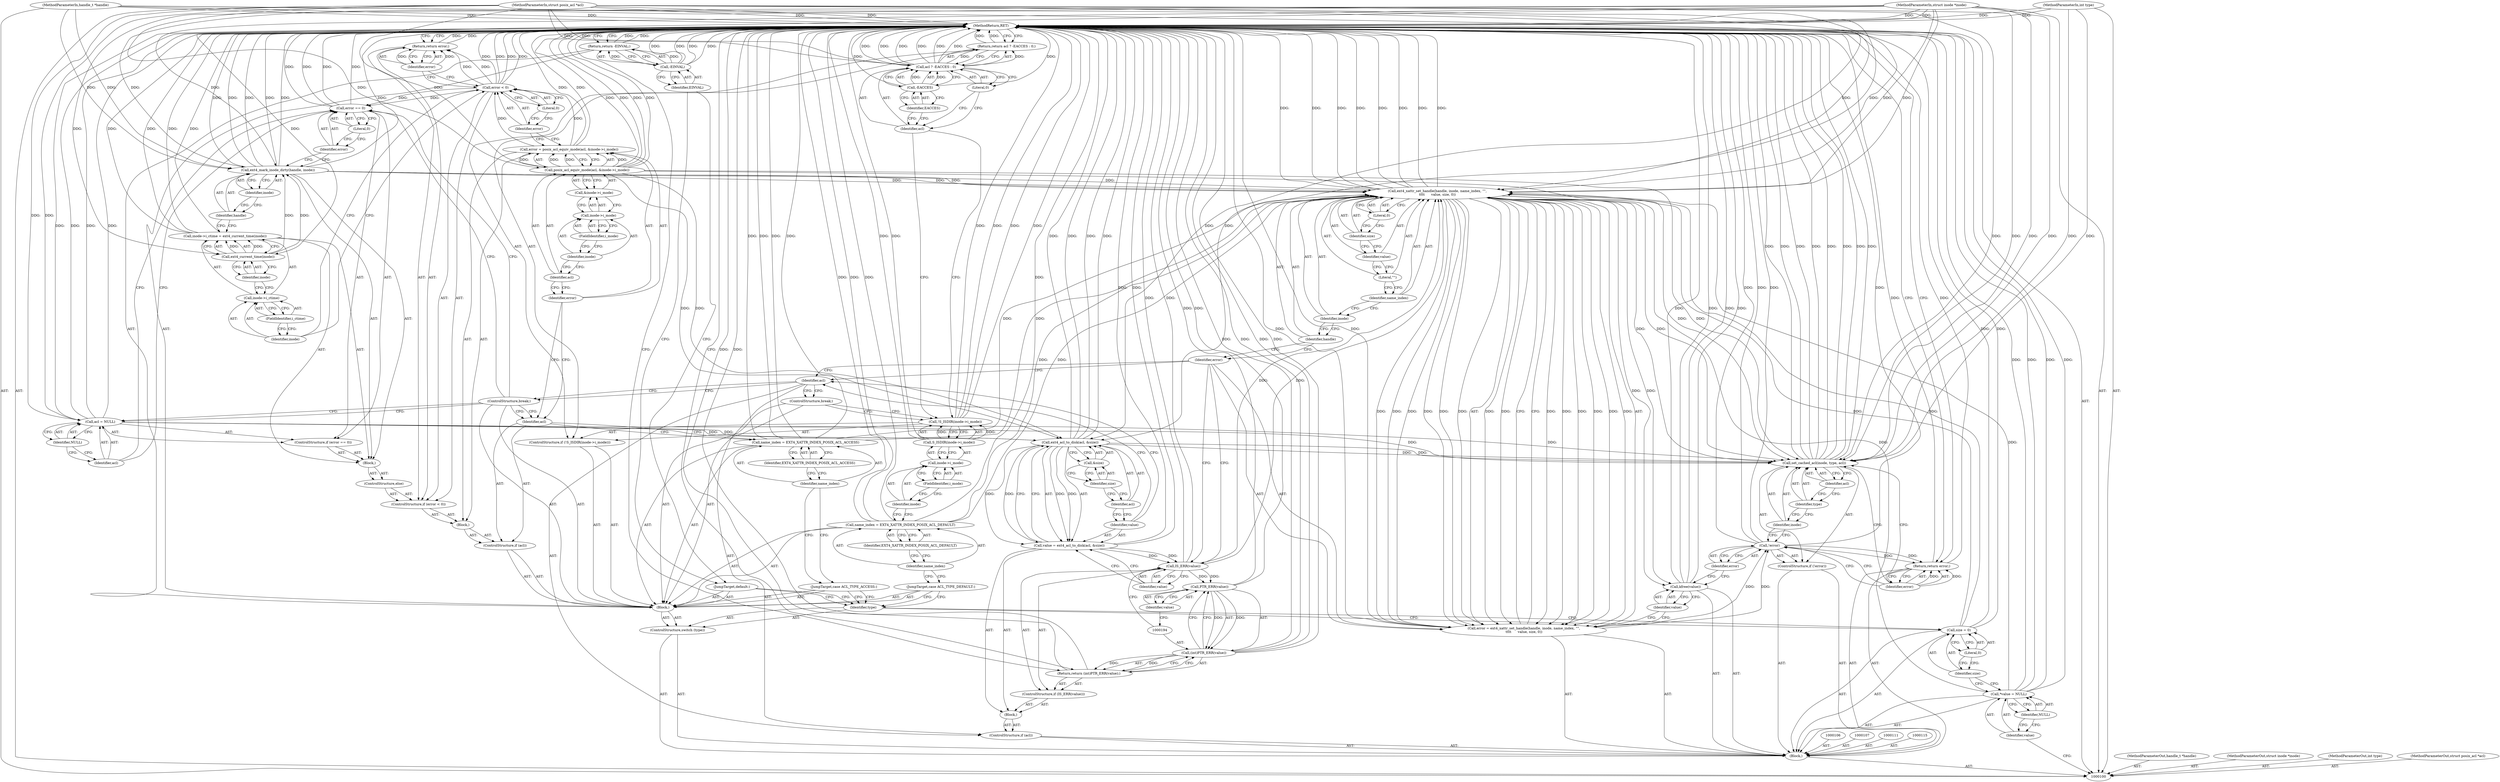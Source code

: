 digraph "1_linux_073931017b49d9458aa351605b43a7e34598caef_3" {
"1000218" [label="(MethodReturn,RET)"];
"1000101" [label="(MethodParameterIn,handle_t *handle)"];
"1000323" [label="(MethodParameterOut,handle_t *handle)"];
"1000102" [label="(MethodParameterIn,struct inode *inode)"];
"1000324" [label="(MethodParameterOut,struct inode *inode)"];
"1000103" [label="(MethodParameterIn,int type)"];
"1000325" [label="(MethodParameterOut,int type)"];
"1000119" [label="(JumpTarget,case ACL_TYPE_ACCESS:)"];
"1000122" [label="(Identifier,EXT4_XATTR_INDEX_POSIX_ACL_ACCESS)"];
"1000120" [label="(Call,name_index = EXT4_XATTR_INDEX_POSIX_ACL_ACCESS)"];
"1000121" [label="(Identifier,name_index)"];
"1000125" [label="(Block,)"];
"1000123" [label="(ControlStructure,if (acl))"];
"1000124" [label="(Identifier,acl)"];
"1000128" [label="(Call,posix_acl_equiv_mode(acl, &inode->i_mode))"];
"1000126" [label="(Call,error = posix_acl_equiv_mode(acl, &inode->i_mode))"];
"1000127" [label="(Identifier,error)"];
"1000129" [label="(Identifier,acl)"];
"1000130" [label="(Call,&inode->i_mode)"];
"1000131" [label="(Call,inode->i_mode)"];
"1000132" [label="(Identifier,inode)"];
"1000133" [label="(FieldIdentifier,i_mode)"];
"1000137" [label="(Literal,0)"];
"1000134" [label="(ControlStructure,if (error < 0))"];
"1000135" [label="(Call,error < 0)"];
"1000136" [label="(Identifier,error)"];
"1000139" [label="(Identifier,error)"];
"1000138" [label="(Return,return error;)"];
"1000140" [label="(ControlStructure,else)"];
"1000141" [label="(Block,)"];
"1000145" [label="(FieldIdentifier,i_ctime)"];
"1000146" [label="(Call,ext4_current_time(inode))"];
"1000147" [label="(Identifier,inode)"];
"1000142" [label="(Call,inode->i_ctime = ext4_current_time(inode))"];
"1000143" [label="(Call,inode->i_ctime)"];
"1000144" [label="(Identifier,inode)"];
"1000149" [label="(Identifier,handle)"];
"1000150" [label="(Identifier,inode)"];
"1000148" [label="(Call,ext4_mark_inode_dirty(handle, inode))"];
"1000154" [label="(Literal,0)"];
"1000151" [label="(ControlStructure,if (error == 0))"];
"1000152" [label="(Call,error == 0)"];
"1000153" [label="(Identifier,error)"];
"1000104" [label="(MethodParameterIn,struct posix_acl *acl)"];
"1000326" [label="(MethodParameterOut,struct posix_acl *acl)"];
"1000157" [label="(Identifier,NULL)"];
"1000155" [label="(Call,acl = NULL)"];
"1000156" [label="(Identifier,acl)"];
"1000158" [label="(ControlStructure,break;)"];
"1000159" [label="(JumpTarget,case ACL_TYPE_DEFAULT:)"];
"1000162" [label="(Identifier,EXT4_XATTR_INDEX_POSIX_ACL_DEFAULT)"];
"1000160" [label="(Call,name_index = EXT4_XATTR_INDEX_POSIX_ACL_DEFAULT)"];
"1000161" [label="(Identifier,name_index)"];
"1000166" [label="(Call,inode->i_mode)"];
"1000167" [label="(Identifier,inode)"];
"1000163" [label="(ControlStructure,if (!S_ISDIR(inode->i_mode)))"];
"1000168" [label="(FieldIdentifier,i_mode)"];
"1000164" [label="(Call,!S_ISDIR(inode->i_mode))"];
"1000165" [label="(Call,S_ISDIR(inode->i_mode))"];
"1000170" [label="(Call,acl ? -EACCES : 0)"];
"1000171" [label="(Identifier,acl)"];
"1000172" [label="(Call,-EACCES)"];
"1000173" [label="(Identifier,EACCES)"];
"1000174" [label="(Literal,0)"];
"1000169" [label="(Return,return acl ? -EACCES : 0;)"];
"1000175" [label="(ControlStructure,break;)"];
"1000105" [label="(Block,)"];
"1000176" [label="(JumpTarget,default:)"];
"1000179" [label="(Identifier,EINVAL)"];
"1000177" [label="(Return,return -EINVAL;)"];
"1000178" [label="(Call,-EINVAL)"];
"1000180" [label="(ControlStructure,if (acl))"];
"1000182" [label="(Block,)"];
"1000181" [label="(Identifier,acl)"];
"1000185" [label="(Call,ext4_acl_to_disk(acl, &size))"];
"1000183" [label="(Call,value = ext4_acl_to_disk(acl, &size))"];
"1000184" [label="(Identifier,value)"];
"1000186" [label="(Identifier,acl)"];
"1000187" [label="(Call,&size)"];
"1000188" [label="(Identifier,size)"];
"1000191" [label="(Identifier,value)"];
"1000189" [label="(ControlStructure,if (IS_ERR(value)))"];
"1000190" [label="(Call,IS_ERR(value))"];
"1000193" [label="(Call,(int)PTR_ERR(value))"];
"1000195" [label="(Call,PTR_ERR(value))"];
"1000196" [label="(Identifier,value)"];
"1000192" [label="(Return,return (int)PTR_ERR(value);)"];
"1000197" [label="(Call,error = ext4_xattr_set_handle(handle, inode, name_index, \"\",\n\t\t\t\t      value, size, 0))"];
"1000198" [label="(Identifier,error)"];
"1000200" [label="(Identifier,handle)"];
"1000201" [label="(Identifier,inode)"];
"1000202" [label="(Identifier,name_index)"];
"1000203" [label="(Literal,\"\")"];
"1000199" [label="(Call,ext4_xattr_set_handle(handle, inode, name_index, \"\",\n\t\t\t\t      value, size, 0))"];
"1000204" [label="(Identifier,value)"];
"1000205" [label="(Identifier,size)"];
"1000206" [label="(Literal,0)"];
"1000207" [label="(Call,kfree(value))"];
"1000208" [label="(Identifier,value)"];
"1000209" [label="(ControlStructure,if (!error))"];
"1000210" [label="(Call,!error)"];
"1000211" [label="(Identifier,error)"];
"1000213" [label="(Identifier,inode)"];
"1000212" [label="(Call,set_cached_acl(inode, type, acl))"];
"1000214" [label="(Identifier,type)"];
"1000215" [label="(Identifier,acl)"];
"1000216" [label="(Return,return error;)"];
"1000217" [label="(Identifier,error)"];
"1000110" [label="(Identifier,NULL)"];
"1000108" [label="(Call,*value = NULL)"];
"1000109" [label="(Identifier,value)"];
"1000114" [label="(Literal,0)"];
"1000112" [label="(Call,size = 0)"];
"1000113" [label="(Identifier,size)"];
"1000116" [label="(ControlStructure,switch (type))"];
"1000118" [label="(Block,)"];
"1000117" [label="(Identifier,type)"];
"1000218" -> "1000100"  [label="AST: "];
"1000218" -> "1000138"  [label="CFG: "];
"1000218" -> "1000169"  [label="CFG: "];
"1000218" -> "1000177"  [label="CFG: "];
"1000218" -> "1000192"  [label="CFG: "];
"1000218" -> "1000216"  [label="CFG: "];
"1000178" -> "1000218"  [label="DDG: "];
"1000178" -> "1000218"  [label="DDG: "];
"1000199" -> "1000218"  [label="DDG: "];
"1000199" -> "1000218"  [label="DDG: "];
"1000199" -> "1000218"  [label="DDG: "];
"1000199" -> "1000218"  [label="DDG: "];
"1000183" -> "1000218"  [label="DDG: "];
"1000210" -> "1000218"  [label="DDG: "];
"1000210" -> "1000218"  [label="DDG: "];
"1000190" -> "1000218"  [label="DDG: "];
"1000120" -> "1000218"  [label="DDG: "];
"1000120" -> "1000218"  [label="DDG: "];
"1000212" -> "1000218"  [label="DDG: "];
"1000212" -> "1000218"  [label="DDG: "];
"1000212" -> "1000218"  [label="DDG: "];
"1000212" -> "1000218"  [label="DDG: "];
"1000108" -> "1000218"  [label="DDG: "];
"1000108" -> "1000218"  [label="DDG: "];
"1000128" -> "1000218"  [label="DDG: "];
"1000128" -> "1000218"  [label="DDG: "];
"1000164" -> "1000218"  [label="DDG: "];
"1000164" -> "1000218"  [label="DDG: "];
"1000185" -> "1000218"  [label="DDG: "];
"1000185" -> "1000218"  [label="DDG: "];
"1000170" -> "1000218"  [label="DDG: "];
"1000170" -> "1000218"  [label="DDG: "];
"1000170" -> "1000218"  [label="DDG: "];
"1000155" -> "1000218"  [label="DDG: "];
"1000155" -> "1000218"  [label="DDG: "];
"1000104" -> "1000218"  [label="DDG: "];
"1000165" -> "1000218"  [label="DDG: "];
"1000193" -> "1000218"  [label="DDG: "];
"1000193" -> "1000218"  [label="DDG: "];
"1000152" -> "1000218"  [label="DDG: "];
"1000152" -> "1000218"  [label="DDG: "];
"1000103" -> "1000218"  [label="DDG: "];
"1000207" -> "1000218"  [label="DDG: "];
"1000207" -> "1000218"  [label="DDG: "];
"1000148" -> "1000218"  [label="DDG: "];
"1000148" -> "1000218"  [label="DDG: "];
"1000148" -> "1000218"  [label="DDG: "];
"1000102" -> "1000218"  [label="DDG: "];
"1000197" -> "1000218"  [label="DDG: "];
"1000135" -> "1000218"  [label="DDG: "];
"1000135" -> "1000218"  [label="DDG: "];
"1000112" -> "1000218"  [label="DDG: "];
"1000101" -> "1000218"  [label="DDG: "];
"1000172" -> "1000218"  [label="DDG: "];
"1000142" -> "1000218"  [label="DDG: "];
"1000142" -> "1000218"  [label="DDG: "];
"1000126" -> "1000218"  [label="DDG: "];
"1000195" -> "1000218"  [label="DDG: "];
"1000160" -> "1000218"  [label="DDG: "];
"1000160" -> "1000218"  [label="DDG: "];
"1000216" -> "1000218"  [label="DDG: "];
"1000138" -> "1000218"  [label="DDG: "];
"1000177" -> "1000218"  [label="DDG: "];
"1000192" -> "1000218"  [label="DDG: "];
"1000169" -> "1000218"  [label="DDG: "];
"1000101" -> "1000100"  [label="AST: "];
"1000101" -> "1000218"  [label="DDG: "];
"1000101" -> "1000148"  [label="DDG: "];
"1000101" -> "1000199"  [label="DDG: "];
"1000323" -> "1000100"  [label="AST: "];
"1000102" -> "1000100"  [label="AST: "];
"1000102" -> "1000218"  [label="DDG: "];
"1000102" -> "1000146"  [label="DDG: "];
"1000102" -> "1000148"  [label="DDG: "];
"1000102" -> "1000199"  [label="DDG: "];
"1000102" -> "1000212"  [label="DDG: "];
"1000324" -> "1000100"  [label="AST: "];
"1000103" -> "1000100"  [label="AST: "];
"1000103" -> "1000218"  [label="DDG: "];
"1000103" -> "1000212"  [label="DDG: "];
"1000325" -> "1000100"  [label="AST: "];
"1000119" -> "1000118"  [label="AST: "];
"1000119" -> "1000117"  [label="CFG: "];
"1000121" -> "1000119"  [label="CFG: "];
"1000122" -> "1000120"  [label="AST: "];
"1000122" -> "1000121"  [label="CFG: "];
"1000120" -> "1000122"  [label="CFG: "];
"1000120" -> "1000118"  [label="AST: "];
"1000120" -> "1000122"  [label="CFG: "];
"1000121" -> "1000120"  [label="AST: "];
"1000122" -> "1000120"  [label="AST: "];
"1000124" -> "1000120"  [label="CFG: "];
"1000120" -> "1000218"  [label="DDG: "];
"1000120" -> "1000218"  [label="DDG: "];
"1000120" -> "1000199"  [label="DDG: "];
"1000121" -> "1000120"  [label="AST: "];
"1000121" -> "1000119"  [label="CFG: "];
"1000122" -> "1000121"  [label="CFG: "];
"1000125" -> "1000123"  [label="AST: "];
"1000126" -> "1000125"  [label="AST: "];
"1000134" -> "1000125"  [label="AST: "];
"1000123" -> "1000118"  [label="AST: "];
"1000124" -> "1000123"  [label="AST: "];
"1000125" -> "1000123"  [label="AST: "];
"1000124" -> "1000123"  [label="AST: "];
"1000124" -> "1000120"  [label="CFG: "];
"1000127" -> "1000124"  [label="CFG: "];
"1000158" -> "1000124"  [label="CFG: "];
"1000128" -> "1000126"  [label="AST: "];
"1000128" -> "1000130"  [label="CFG: "];
"1000129" -> "1000128"  [label="AST: "];
"1000130" -> "1000128"  [label="AST: "];
"1000126" -> "1000128"  [label="CFG: "];
"1000128" -> "1000218"  [label="DDG: "];
"1000128" -> "1000218"  [label="DDG: "];
"1000128" -> "1000126"  [label="DDG: "];
"1000128" -> "1000126"  [label="DDG: "];
"1000104" -> "1000128"  [label="DDG: "];
"1000128" -> "1000185"  [label="DDG: "];
"1000128" -> "1000212"  [label="DDG: "];
"1000126" -> "1000125"  [label="AST: "];
"1000126" -> "1000128"  [label="CFG: "];
"1000127" -> "1000126"  [label="AST: "];
"1000128" -> "1000126"  [label="AST: "];
"1000136" -> "1000126"  [label="CFG: "];
"1000126" -> "1000218"  [label="DDG: "];
"1000128" -> "1000126"  [label="DDG: "];
"1000128" -> "1000126"  [label="DDG: "];
"1000126" -> "1000135"  [label="DDG: "];
"1000127" -> "1000126"  [label="AST: "];
"1000127" -> "1000124"  [label="CFG: "];
"1000129" -> "1000127"  [label="CFG: "];
"1000129" -> "1000128"  [label="AST: "];
"1000129" -> "1000127"  [label="CFG: "];
"1000132" -> "1000129"  [label="CFG: "];
"1000130" -> "1000128"  [label="AST: "];
"1000130" -> "1000131"  [label="CFG: "];
"1000131" -> "1000130"  [label="AST: "];
"1000128" -> "1000130"  [label="CFG: "];
"1000131" -> "1000130"  [label="AST: "];
"1000131" -> "1000133"  [label="CFG: "];
"1000132" -> "1000131"  [label="AST: "];
"1000133" -> "1000131"  [label="AST: "];
"1000130" -> "1000131"  [label="CFG: "];
"1000132" -> "1000131"  [label="AST: "];
"1000132" -> "1000129"  [label="CFG: "];
"1000133" -> "1000132"  [label="CFG: "];
"1000133" -> "1000131"  [label="AST: "];
"1000133" -> "1000132"  [label="CFG: "];
"1000131" -> "1000133"  [label="CFG: "];
"1000137" -> "1000135"  [label="AST: "];
"1000137" -> "1000136"  [label="CFG: "];
"1000135" -> "1000137"  [label="CFG: "];
"1000134" -> "1000125"  [label="AST: "];
"1000135" -> "1000134"  [label="AST: "];
"1000138" -> "1000134"  [label="AST: "];
"1000140" -> "1000134"  [label="AST: "];
"1000135" -> "1000134"  [label="AST: "];
"1000135" -> "1000137"  [label="CFG: "];
"1000136" -> "1000135"  [label="AST: "];
"1000137" -> "1000135"  [label="AST: "];
"1000139" -> "1000135"  [label="CFG: "];
"1000144" -> "1000135"  [label="CFG: "];
"1000135" -> "1000218"  [label="DDG: "];
"1000135" -> "1000218"  [label="DDG: "];
"1000126" -> "1000135"  [label="DDG: "];
"1000135" -> "1000138"  [label="DDG: "];
"1000135" -> "1000152"  [label="DDG: "];
"1000136" -> "1000135"  [label="AST: "];
"1000136" -> "1000126"  [label="CFG: "];
"1000137" -> "1000136"  [label="CFG: "];
"1000139" -> "1000138"  [label="AST: "];
"1000139" -> "1000135"  [label="CFG: "];
"1000138" -> "1000139"  [label="CFG: "];
"1000139" -> "1000138"  [label="DDG: "];
"1000138" -> "1000134"  [label="AST: "];
"1000138" -> "1000139"  [label="CFG: "];
"1000139" -> "1000138"  [label="AST: "];
"1000218" -> "1000138"  [label="CFG: "];
"1000138" -> "1000218"  [label="DDG: "];
"1000139" -> "1000138"  [label="DDG: "];
"1000135" -> "1000138"  [label="DDG: "];
"1000140" -> "1000134"  [label="AST: "];
"1000141" -> "1000140"  [label="AST: "];
"1000141" -> "1000140"  [label="AST: "];
"1000142" -> "1000141"  [label="AST: "];
"1000148" -> "1000141"  [label="AST: "];
"1000151" -> "1000141"  [label="AST: "];
"1000145" -> "1000143"  [label="AST: "];
"1000145" -> "1000144"  [label="CFG: "];
"1000143" -> "1000145"  [label="CFG: "];
"1000146" -> "1000142"  [label="AST: "];
"1000146" -> "1000147"  [label="CFG: "];
"1000147" -> "1000146"  [label="AST: "];
"1000142" -> "1000146"  [label="CFG: "];
"1000146" -> "1000142"  [label="DDG: "];
"1000102" -> "1000146"  [label="DDG: "];
"1000146" -> "1000148"  [label="DDG: "];
"1000147" -> "1000146"  [label="AST: "];
"1000147" -> "1000143"  [label="CFG: "];
"1000146" -> "1000147"  [label="CFG: "];
"1000142" -> "1000141"  [label="AST: "];
"1000142" -> "1000146"  [label="CFG: "];
"1000143" -> "1000142"  [label="AST: "];
"1000146" -> "1000142"  [label="AST: "];
"1000149" -> "1000142"  [label="CFG: "];
"1000142" -> "1000218"  [label="DDG: "];
"1000142" -> "1000218"  [label="DDG: "];
"1000146" -> "1000142"  [label="DDG: "];
"1000143" -> "1000142"  [label="AST: "];
"1000143" -> "1000145"  [label="CFG: "];
"1000144" -> "1000143"  [label="AST: "];
"1000145" -> "1000143"  [label="AST: "];
"1000147" -> "1000143"  [label="CFG: "];
"1000144" -> "1000143"  [label="AST: "];
"1000144" -> "1000135"  [label="CFG: "];
"1000145" -> "1000144"  [label="CFG: "];
"1000149" -> "1000148"  [label="AST: "];
"1000149" -> "1000142"  [label="CFG: "];
"1000150" -> "1000149"  [label="CFG: "];
"1000150" -> "1000148"  [label="AST: "];
"1000150" -> "1000149"  [label="CFG: "];
"1000148" -> "1000150"  [label="CFG: "];
"1000148" -> "1000141"  [label="AST: "];
"1000148" -> "1000150"  [label="CFG: "];
"1000149" -> "1000148"  [label="AST: "];
"1000150" -> "1000148"  [label="AST: "];
"1000153" -> "1000148"  [label="CFG: "];
"1000148" -> "1000218"  [label="DDG: "];
"1000148" -> "1000218"  [label="DDG: "];
"1000148" -> "1000218"  [label="DDG: "];
"1000101" -> "1000148"  [label="DDG: "];
"1000146" -> "1000148"  [label="DDG: "];
"1000102" -> "1000148"  [label="DDG: "];
"1000148" -> "1000199"  [label="DDG: "];
"1000148" -> "1000199"  [label="DDG: "];
"1000154" -> "1000152"  [label="AST: "];
"1000154" -> "1000153"  [label="CFG: "];
"1000152" -> "1000154"  [label="CFG: "];
"1000151" -> "1000141"  [label="AST: "];
"1000152" -> "1000151"  [label="AST: "];
"1000155" -> "1000151"  [label="AST: "];
"1000152" -> "1000151"  [label="AST: "];
"1000152" -> "1000154"  [label="CFG: "];
"1000153" -> "1000152"  [label="AST: "];
"1000154" -> "1000152"  [label="AST: "];
"1000156" -> "1000152"  [label="CFG: "];
"1000158" -> "1000152"  [label="CFG: "];
"1000152" -> "1000218"  [label="DDG: "];
"1000152" -> "1000218"  [label="DDG: "];
"1000135" -> "1000152"  [label="DDG: "];
"1000153" -> "1000152"  [label="AST: "];
"1000153" -> "1000148"  [label="CFG: "];
"1000154" -> "1000153"  [label="CFG: "];
"1000104" -> "1000100"  [label="AST: "];
"1000104" -> "1000218"  [label="DDG: "];
"1000104" -> "1000128"  [label="DDG: "];
"1000104" -> "1000155"  [label="DDG: "];
"1000104" -> "1000170"  [label="DDG: "];
"1000104" -> "1000185"  [label="DDG: "];
"1000104" -> "1000212"  [label="DDG: "];
"1000326" -> "1000100"  [label="AST: "];
"1000157" -> "1000155"  [label="AST: "];
"1000157" -> "1000156"  [label="CFG: "];
"1000155" -> "1000157"  [label="CFG: "];
"1000155" -> "1000151"  [label="AST: "];
"1000155" -> "1000157"  [label="CFG: "];
"1000156" -> "1000155"  [label="AST: "];
"1000157" -> "1000155"  [label="AST: "];
"1000158" -> "1000155"  [label="CFG: "];
"1000155" -> "1000218"  [label="DDG: "];
"1000155" -> "1000218"  [label="DDG: "];
"1000104" -> "1000155"  [label="DDG: "];
"1000155" -> "1000185"  [label="DDG: "];
"1000155" -> "1000212"  [label="DDG: "];
"1000156" -> "1000155"  [label="AST: "];
"1000156" -> "1000152"  [label="CFG: "];
"1000157" -> "1000156"  [label="CFG: "];
"1000158" -> "1000118"  [label="AST: "];
"1000158" -> "1000155"  [label="CFG: "];
"1000158" -> "1000152"  [label="CFG: "];
"1000158" -> "1000124"  [label="CFG: "];
"1000181" -> "1000158"  [label="CFG: "];
"1000159" -> "1000118"  [label="AST: "];
"1000159" -> "1000117"  [label="CFG: "];
"1000161" -> "1000159"  [label="CFG: "];
"1000162" -> "1000160"  [label="AST: "];
"1000162" -> "1000161"  [label="CFG: "];
"1000160" -> "1000162"  [label="CFG: "];
"1000160" -> "1000118"  [label="AST: "];
"1000160" -> "1000162"  [label="CFG: "];
"1000161" -> "1000160"  [label="AST: "];
"1000162" -> "1000160"  [label="AST: "];
"1000167" -> "1000160"  [label="CFG: "];
"1000160" -> "1000218"  [label="DDG: "];
"1000160" -> "1000218"  [label="DDG: "];
"1000160" -> "1000199"  [label="DDG: "];
"1000161" -> "1000160"  [label="AST: "];
"1000161" -> "1000159"  [label="CFG: "];
"1000162" -> "1000161"  [label="CFG: "];
"1000166" -> "1000165"  [label="AST: "];
"1000166" -> "1000168"  [label="CFG: "];
"1000167" -> "1000166"  [label="AST: "];
"1000168" -> "1000166"  [label="AST: "];
"1000165" -> "1000166"  [label="CFG: "];
"1000167" -> "1000166"  [label="AST: "];
"1000167" -> "1000160"  [label="CFG: "];
"1000168" -> "1000167"  [label="CFG: "];
"1000163" -> "1000118"  [label="AST: "];
"1000164" -> "1000163"  [label="AST: "];
"1000169" -> "1000163"  [label="AST: "];
"1000168" -> "1000166"  [label="AST: "];
"1000168" -> "1000167"  [label="CFG: "];
"1000166" -> "1000168"  [label="CFG: "];
"1000164" -> "1000163"  [label="AST: "];
"1000164" -> "1000165"  [label="CFG: "];
"1000165" -> "1000164"  [label="AST: "];
"1000171" -> "1000164"  [label="CFG: "];
"1000175" -> "1000164"  [label="CFG: "];
"1000164" -> "1000218"  [label="DDG: "];
"1000164" -> "1000218"  [label="DDG: "];
"1000165" -> "1000164"  [label="DDG: "];
"1000165" -> "1000164"  [label="AST: "];
"1000165" -> "1000166"  [label="CFG: "];
"1000166" -> "1000165"  [label="AST: "];
"1000164" -> "1000165"  [label="CFG: "];
"1000165" -> "1000218"  [label="DDG: "];
"1000165" -> "1000164"  [label="DDG: "];
"1000170" -> "1000169"  [label="AST: "];
"1000170" -> "1000172"  [label="CFG: "];
"1000170" -> "1000174"  [label="CFG: "];
"1000171" -> "1000170"  [label="AST: "];
"1000172" -> "1000170"  [label="AST: "];
"1000174" -> "1000170"  [label="AST: "];
"1000169" -> "1000170"  [label="CFG: "];
"1000170" -> "1000218"  [label="DDG: "];
"1000170" -> "1000218"  [label="DDG: "];
"1000170" -> "1000218"  [label="DDG: "];
"1000170" -> "1000169"  [label="DDG: "];
"1000104" -> "1000170"  [label="DDG: "];
"1000172" -> "1000170"  [label="DDG: "];
"1000171" -> "1000170"  [label="AST: "];
"1000171" -> "1000164"  [label="CFG: "];
"1000173" -> "1000171"  [label="CFG: "];
"1000174" -> "1000171"  [label="CFG: "];
"1000172" -> "1000170"  [label="AST: "];
"1000172" -> "1000173"  [label="CFG: "];
"1000173" -> "1000172"  [label="AST: "];
"1000170" -> "1000172"  [label="CFG: "];
"1000172" -> "1000218"  [label="DDG: "];
"1000172" -> "1000170"  [label="DDG: "];
"1000173" -> "1000172"  [label="AST: "];
"1000173" -> "1000171"  [label="CFG: "];
"1000172" -> "1000173"  [label="CFG: "];
"1000174" -> "1000170"  [label="AST: "];
"1000174" -> "1000171"  [label="CFG: "];
"1000170" -> "1000174"  [label="CFG: "];
"1000169" -> "1000163"  [label="AST: "];
"1000169" -> "1000170"  [label="CFG: "];
"1000170" -> "1000169"  [label="AST: "];
"1000218" -> "1000169"  [label="CFG: "];
"1000169" -> "1000218"  [label="DDG: "];
"1000170" -> "1000169"  [label="DDG: "];
"1000175" -> "1000118"  [label="AST: "];
"1000175" -> "1000164"  [label="CFG: "];
"1000181" -> "1000175"  [label="CFG: "];
"1000105" -> "1000100"  [label="AST: "];
"1000106" -> "1000105"  [label="AST: "];
"1000107" -> "1000105"  [label="AST: "];
"1000108" -> "1000105"  [label="AST: "];
"1000111" -> "1000105"  [label="AST: "];
"1000112" -> "1000105"  [label="AST: "];
"1000115" -> "1000105"  [label="AST: "];
"1000116" -> "1000105"  [label="AST: "];
"1000180" -> "1000105"  [label="AST: "];
"1000197" -> "1000105"  [label="AST: "];
"1000207" -> "1000105"  [label="AST: "];
"1000209" -> "1000105"  [label="AST: "];
"1000216" -> "1000105"  [label="AST: "];
"1000176" -> "1000118"  [label="AST: "];
"1000176" -> "1000117"  [label="CFG: "];
"1000179" -> "1000176"  [label="CFG: "];
"1000179" -> "1000178"  [label="AST: "];
"1000179" -> "1000176"  [label="CFG: "];
"1000178" -> "1000179"  [label="CFG: "];
"1000177" -> "1000118"  [label="AST: "];
"1000177" -> "1000178"  [label="CFG: "];
"1000178" -> "1000177"  [label="AST: "];
"1000218" -> "1000177"  [label="CFG: "];
"1000177" -> "1000218"  [label="DDG: "];
"1000178" -> "1000177"  [label="DDG: "];
"1000178" -> "1000177"  [label="AST: "];
"1000178" -> "1000179"  [label="CFG: "];
"1000179" -> "1000178"  [label="AST: "];
"1000177" -> "1000178"  [label="CFG: "];
"1000178" -> "1000218"  [label="DDG: "];
"1000178" -> "1000218"  [label="DDG: "];
"1000178" -> "1000177"  [label="DDG: "];
"1000180" -> "1000105"  [label="AST: "];
"1000181" -> "1000180"  [label="AST: "];
"1000182" -> "1000180"  [label="AST: "];
"1000182" -> "1000180"  [label="AST: "];
"1000183" -> "1000182"  [label="AST: "];
"1000189" -> "1000182"  [label="AST: "];
"1000181" -> "1000180"  [label="AST: "];
"1000181" -> "1000158"  [label="CFG: "];
"1000181" -> "1000175"  [label="CFG: "];
"1000184" -> "1000181"  [label="CFG: "];
"1000198" -> "1000181"  [label="CFG: "];
"1000185" -> "1000183"  [label="AST: "];
"1000185" -> "1000187"  [label="CFG: "];
"1000186" -> "1000185"  [label="AST: "];
"1000187" -> "1000185"  [label="AST: "];
"1000183" -> "1000185"  [label="CFG: "];
"1000185" -> "1000218"  [label="DDG: "];
"1000185" -> "1000218"  [label="DDG: "];
"1000185" -> "1000183"  [label="DDG: "];
"1000185" -> "1000183"  [label="DDG: "];
"1000128" -> "1000185"  [label="DDG: "];
"1000155" -> "1000185"  [label="DDG: "];
"1000104" -> "1000185"  [label="DDG: "];
"1000185" -> "1000212"  [label="DDG: "];
"1000183" -> "1000182"  [label="AST: "];
"1000183" -> "1000185"  [label="CFG: "];
"1000184" -> "1000183"  [label="AST: "];
"1000185" -> "1000183"  [label="AST: "];
"1000191" -> "1000183"  [label="CFG: "];
"1000183" -> "1000218"  [label="DDG: "];
"1000185" -> "1000183"  [label="DDG: "];
"1000185" -> "1000183"  [label="DDG: "];
"1000183" -> "1000190"  [label="DDG: "];
"1000184" -> "1000183"  [label="AST: "];
"1000184" -> "1000181"  [label="CFG: "];
"1000186" -> "1000184"  [label="CFG: "];
"1000186" -> "1000185"  [label="AST: "];
"1000186" -> "1000184"  [label="CFG: "];
"1000188" -> "1000186"  [label="CFG: "];
"1000187" -> "1000185"  [label="AST: "];
"1000187" -> "1000188"  [label="CFG: "];
"1000188" -> "1000187"  [label="AST: "];
"1000185" -> "1000187"  [label="CFG: "];
"1000188" -> "1000187"  [label="AST: "];
"1000188" -> "1000186"  [label="CFG: "];
"1000187" -> "1000188"  [label="CFG: "];
"1000191" -> "1000190"  [label="AST: "];
"1000191" -> "1000183"  [label="CFG: "];
"1000190" -> "1000191"  [label="CFG: "];
"1000189" -> "1000182"  [label="AST: "];
"1000190" -> "1000189"  [label="AST: "];
"1000192" -> "1000189"  [label="AST: "];
"1000190" -> "1000189"  [label="AST: "];
"1000190" -> "1000191"  [label="CFG: "];
"1000191" -> "1000190"  [label="AST: "];
"1000194" -> "1000190"  [label="CFG: "];
"1000198" -> "1000190"  [label="CFG: "];
"1000190" -> "1000218"  [label="DDG: "];
"1000183" -> "1000190"  [label="DDG: "];
"1000190" -> "1000195"  [label="DDG: "];
"1000190" -> "1000199"  [label="DDG: "];
"1000193" -> "1000192"  [label="AST: "];
"1000193" -> "1000195"  [label="CFG: "];
"1000194" -> "1000193"  [label="AST: "];
"1000195" -> "1000193"  [label="AST: "];
"1000192" -> "1000193"  [label="CFG: "];
"1000193" -> "1000218"  [label="DDG: "];
"1000193" -> "1000218"  [label="DDG: "];
"1000193" -> "1000192"  [label="DDG: "];
"1000195" -> "1000193"  [label="DDG: "];
"1000195" -> "1000193"  [label="AST: "];
"1000195" -> "1000196"  [label="CFG: "];
"1000196" -> "1000195"  [label="AST: "];
"1000193" -> "1000195"  [label="CFG: "];
"1000195" -> "1000218"  [label="DDG: "];
"1000195" -> "1000193"  [label="DDG: "];
"1000190" -> "1000195"  [label="DDG: "];
"1000196" -> "1000195"  [label="AST: "];
"1000196" -> "1000194"  [label="CFG: "];
"1000195" -> "1000196"  [label="CFG: "];
"1000192" -> "1000189"  [label="AST: "];
"1000192" -> "1000193"  [label="CFG: "];
"1000193" -> "1000192"  [label="AST: "];
"1000218" -> "1000192"  [label="CFG: "];
"1000192" -> "1000218"  [label="DDG: "];
"1000193" -> "1000192"  [label="DDG: "];
"1000197" -> "1000105"  [label="AST: "];
"1000197" -> "1000199"  [label="CFG: "];
"1000198" -> "1000197"  [label="AST: "];
"1000199" -> "1000197"  [label="AST: "];
"1000208" -> "1000197"  [label="CFG: "];
"1000197" -> "1000218"  [label="DDG: "];
"1000199" -> "1000197"  [label="DDG: "];
"1000199" -> "1000197"  [label="DDG: "];
"1000199" -> "1000197"  [label="DDG: "];
"1000199" -> "1000197"  [label="DDG: "];
"1000199" -> "1000197"  [label="DDG: "];
"1000199" -> "1000197"  [label="DDG: "];
"1000199" -> "1000197"  [label="DDG: "];
"1000197" -> "1000210"  [label="DDG: "];
"1000198" -> "1000197"  [label="AST: "];
"1000198" -> "1000190"  [label="CFG: "];
"1000198" -> "1000181"  [label="CFG: "];
"1000200" -> "1000198"  [label="CFG: "];
"1000200" -> "1000199"  [label="AST: "];
"1000200" -> "1000198"  [label="CFG: "];
"1000201" -> "1000200"  [label="CFG: "];
"1000201" -> "1000199"  [label="AST: "];
"1000201" -> "1000200"  [label="CFG: "];
"1000202" -> "1000201"  [label="CFG: "];
"1000202" -> "1000199"  [label="AST: "];
"1000202" -> "1000201"  [label="CFG: "];
"1000203" -> "1000202"  [label="CFG: "];
"1000203" -> "1000199"  [label="AST: "];
"1000203" -> "1000202"  [label="CFG: "];
"1000204" -> "1000203"  [label="CFG: "];
"1000199" -> "1000197"  [label="AST: "];
"1000199" -> "1000206"  [label="CFG: "];
"1000200" -> "1000199"  [label="AST: "];
"1000201" -> "1000199"  [label="AST: "];
"1000202" -> "1000199"  [label="AST: "];
"1000203" -> "1000199"  [label="AST: "];
"1000204" -> "1000199"  [label="AST: "];
"1000205" -> "1000199"  [label="AST: "];
"1000206" -> "1000199"  [label="AST: "];
"1000197" -> "1000199"  [label="CFG: "];
"1000199" -> "1000218"  [label="DDG: "];
"1000199" -> "1000218"  [label="DDG: "];
"1000199" -> "1000218"  [label="DDG: "];
"1000199" -> "1000218"  [label="DDG: "];
"1000199" -> "1000197"  [label="DDG: "];
"1000199" -> "1000197"  [label="DDG: "];
"1000199" -> "1000197"  [label="DDG: "];
"1000199" -> "1000197"  [label="DDG: "];
"1000199" -> "1000197"  [label="DDG: "];
"1000199" -> "1000197"  [label="DDG: "];
"1000199" -> "1000197"  [label="DDG: "];
"1000148" -> "1000199"  [label="DDG: "];
"1000148" -> "1000199"  [label="DDG: "];
"1000101" -> "1000199"  [label="DDG: "];
"1000102" -> "1000199"  [label="DDG: "];
"1000120" -> "1000199"  [label="DDG: "];
"1000160" -> "1000199"  [label="DDG: "];
"1000190" -> "1000199"  [label="DDG: "];
"1000108" -> "1000199"  [label="DDG: "];
"1000112" -> "1000199"  [label="DDG: "];
"1000199" -> "1000207"  [label="DDG: "];
"1000199" -> "1000212"  [label="DDG: "];
"1000204" -> "1000199"  [label="AST: "];
"1000204" -> "1000203"  [label="CFG: "];
"1000205" -> "1000204"  [label="CFG: "];
"1000205" -> "1000199"  [label="AST: "];
"1000205" -> "1000204"  [label="CFG: "];
"1000206" -> "1000205"  [label="CFG: "];
"1000206" -> "1000199"  [label="AST: "];
"1000206" -> "1000205"  [label="CFG: "];
"1000199" -> "1000206"  [label="CFG: "];
"1000207" -> "1000105"  [label="AST: "];
"1000207" -> "1000208"  [label="CFG: "];
"1000208" -> "1000207"  [label="AST: "];
"1000211" -> "1000207"  [label="CFG: "];
"1000207" -> "1000218"  [label="DDG: "];
"1000207" -> "1000218"  [label="DDG: "];
"1000199" -> "1000207"  [label="DDG: "];
"1000208" -> "1000207"  [label="AST: "];
"1000208" -> "1000197"  [label="CFG: "];
"1000207" -> "1000208"  [label="CFG: "];
"1000209" -> "1000105"  [label="AST: "];
"1000210" -> "1000209"  [label="AST: "];
"1000212" -> "1000209"  [label="AST: "];
"1000210" -> "1000209"  [label="AST: "];
"1000210" -> "1000211"  [label="CFG: "];
"1000211" -> "1000210"  [label="AST: "];
"1000213" -> "1000210"  [label="CFG: "];
"1000217" -> "1000210"  [label="CFG: "];
"1000210" -> "1000218"  [label="DDG: "];
"1000210" -> "1000218"  [label="DDG: "];
"1000197" -> "1000210"  [label="DDG: "];
"1000210" -> "1000216"  [label="DDG: "];
"1000211" -> "1000210"  [label="AST: "];
"1000211" -> "1000207"  [label="CFG: "];
"1000210" -> "1000211"  [label="CFG: "];
"1000213" -> "1000212"  [label="AST: "];
"1000213" -> "1000210"  [label="CFG: "];
"1000214" -> "1000213"  [label="CFG: "];
"1000212" -> "1000209"  [label="AST: "];
"1000212" -> "1000215"  [label="CFG: "];
"1000213" -> "1000212"  [label="AST: "];
"1000214" -> "1000212"  [label="AST: "];
"1000215" -> "1000212"  [label="AST: "];
"1000217" -> "1000212"  [label="CFG: "];
"1000212" -> "1000218"  [label="DDG: "];
"1000212" -> "1000218"  [label="DDG: "];
"1000212" -> "1000218"  [label="DDG: "];
"1000212" -> "1000218"  [label="DDG: "];
"1000199" -> "1000212"  [label="DDG: "];
"1000102" -> "1000212"  [label="DDG: "];
"1000103" -> "1000212"  [label="DDG: "];
"1000185" -> "1000212"  [label="DDG: "];
"1000128" -> "1000212"  [label="DDG: "];
"1000155" -> "1000212"  [label="DDG: "];
"1000104" -> "1000212"  [label="DDG: "];
"1000214" -> "1000212"  [label="AST: "];
"1000214" -> "1000213"  [label="CFG: "];
"1000215" -> "1000214"  [label="CFG: "];
"1000215" -> "1000212"  [label="AST: "];
"1000215" -> "1000214"  [label="CFG: "];
"1000212" -> "1000215"  [label="CFG: "];
"1000216" -> "1000105"  [label="AST: "];
"1000216" -> "1000217"  [label="CFG: "];
"1000217" -> "1000216"  [label="AST: "];
"1000218" -> "1000216"  [label="CFG: "];
"1000216" -> "1000218"  [label="DDG: "];
"1000217" -> "1000216"  [label="DDG: "];
"1000210" -> "1000216"  [label="DDG: "];
"1000217" -> "1000216"  [label="AST: "];
"1000217" -> "1000212"  [label="CFG: "];
"1000217" -> "1000210"  [label="CFG: "];
"1000216" -> "1000217"  [label="CFG: "];
"1000217" -> "1000216"  [label="DDG: "];
"1000110" -> "1000108"  [label="AST: "];
"1000110" -> "1000109"  [label="CFG: "];
"1000108" -> "1000110"  [label="CFG: "];
"1000108" -> "1000105"  [label="AST: "];
"1000108" -> "1000110"  [label="CFG: "];
"1000109" -> "1000108"  [label="AST: "];
"1000110" -> "1000108"  [label="AST: "];
"1000113" -> "1000108"  [label="CFG: "];
"1000108" -> "1000218"  [label="DDG: "];
"1000108" -> "1000218"  [label="DDG: "];
"1000108" -> "1000199"  [label="DDG: "];
"1000109" -> "1000108"  [label="AST: "];
"1000109" -> "1000100"  [label="CFG: "];
"1000110" -> "1000109"  [label="CFG: "];
"1000114" -> "1000112"  [label="AST: "];
"1000114" -> "1000113"  [label="CFG: "];
"1000112" -> "1000114"  [label="CFG: "];
"1000112" -> "1000105"  [label="AST: "];
"1000112" -> "1000114"  [label="CFG: "];
"1000113" -> "1000112"  [label="AST: "];
"1000114" -> "1000112"  [label="AST: "];
"1000117" -> "1000112"  [label="CFG: "];
"1000112" -> "1000218"  [label="DDG: "];
"1000112" -> "1000199"  [label="DDG: "];
"1000113" -> "1000112"  [label="AST: "];
"1000113" -> "1000108"  [label="CFG: "];
"1000114" -> "1000113"  [label="CFG: "];
"1000116" -> "1000105"  [label="AST: "];
"1000117" -> "1000116"  [label="AST: "];
"1000118" -> "1000116"  [label="AST: "];
"1000118" -> "1000116"  [label="AST: "];
"1000119" -> "1000118"  [label="AST: "];
"1000120" -> "1000118"  [label="AST: "];
"1000123" -> "1000118"  [label="AST: "];
"1000158" -> "1000118"  [label="AST: "];
"1000159" -> "1000118"  [label="AST: "];
"1000160" -> "1000118"  [label="AST: "];
"1000163" -> "1000118"  [label="AST: "];
"1000175" -> "1000118"  [label="AST: "];
"1000176" -> "1000118"  [label="AST: "];
"1000177" -> "1000118"  [label="AST: "];
"1000117" -> "1000116"  [label="AST: "];
"1000117" -> "1000112"  [label="CFG: "];
"1000119" -> "1000117"  [label="CFG: "];
"1000159" -> "1000117"  [label="CFG: "];
"1000176" -> "1000117"  [label="CFG: "];
}
